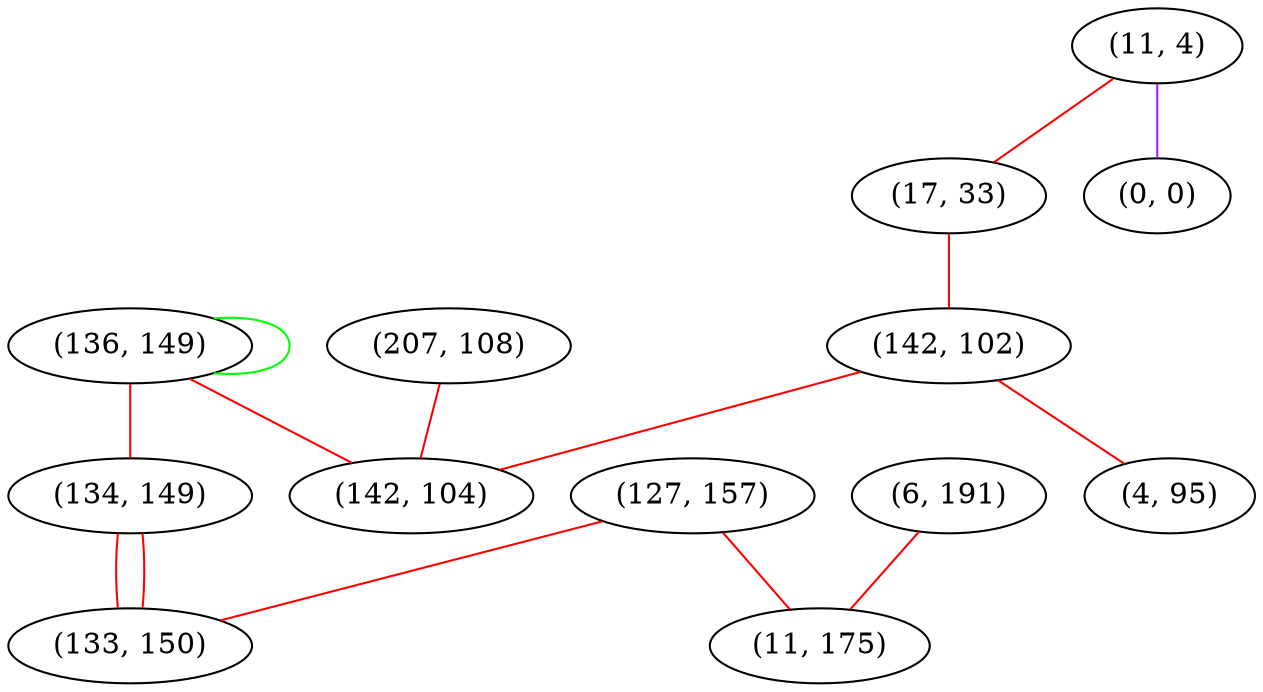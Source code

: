 graph "" {
"(207, 108)";
"(127, 157)";
"(11, 4)";
"(6, 191)";
"(136, 149)";
"(17, 33)";
"(134, 149)";
"(142, 102)";
"(0, 0)";
"(133, 150)";
"(11, 175)";
"(4, 95)";
"(142, 104)";
"(207, 108)" -- "(142, 104)"  [color=red, key=0, weight=1];
"(127, 157)" -- "(133, 150)"  [color=red, key=0, weight=1];
"(127, 157)" -- "(11, 175)"  [color=red, key=0, weight=1];
"(11, 4)" -- "(0, 0)"  [color=purple, key=0, weight=4];
"(11, 4)" -- "(17, 33)"  [color=red, key=0, weight=1];
"(6, 191)" -- "(11, 175)"  [color=red, key=0, weight=1];
"(136, 149)" -- "(136, 149)"  [color=green, key=0, weight=2];
"(136, 149)" -- "(142, 104)"  [color=red, key=0, weight=1];
"(136, 149)" -- "(134, 149)"  [color=red, key=0, weight=1];
"(17, 33)" -- "(142, 102)"  [color=red, key=0, weight=1];
"(134, 149)" -- "(133, 150)"  [color=red, key=0, weight=1];
"(134, 149)" -- "(133, 150)"  [color=red, key=1, weight=1];
"(142, 102)" -- "(4, 95)"  [color=red, key=0, weight=1];
"(142, 102)" -- "(142, 104)"  [color=red, key=0, weight=1];
}
